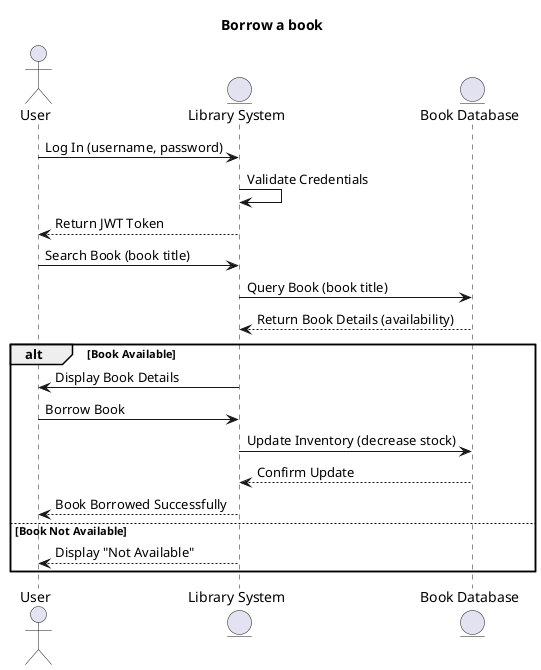 @startuml
title "Borrow a book"
actor User
entity "Library System" as Library
entity "Book Database" as BookDB

User -> Library : Log In (username, password)
Library -> Library : Validate Credentials
Library --> User : Return JWT Token

User -> Library : Search Book (book title)
Library -> BookDB : Query Book (book title)
BookDB --> Library : Return Book Details (availability)

alt Book Available
    Library -> User : Display Book Details
    User -> Library : Borrow Book
    Library -> BookDB : Update Inventory (decrease stock)
    BookDB --> Library : Confirm Update
    Library --> User : Book Borrowed Successfully
else Book Not Available
    Library --> User : Display "Not Available"
end

@enduml
